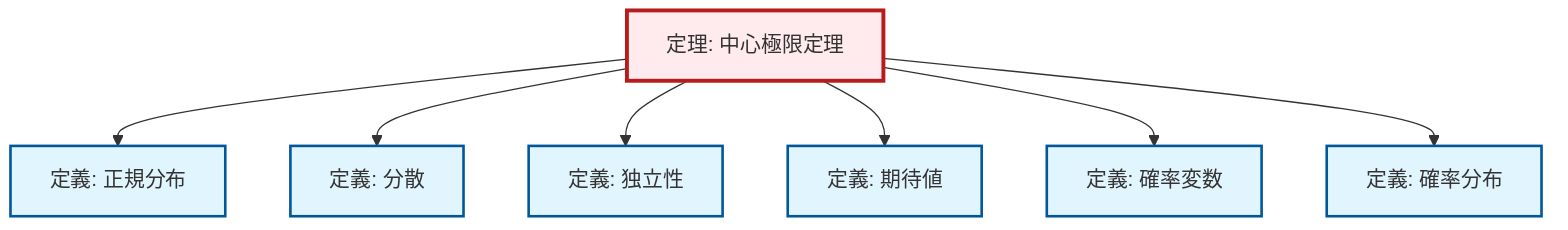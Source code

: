 graph TD
    classDef definition fill:#e1f5fe,stroke:#01579b,stroke-width:2px
    classDef theorem fill:#f3e5f5,stroke:#4a148c,stroke-width:2px
    classDef axiom fill:#fff3e0,stroke:#e65100,stroke-width:2px
    classDef example fill:#e8f5e9,stroke:#1b5e20,stroke-width:2px
    classDef current fill:#ffebee,stroke:#b71c1c,stroke-width:3px
    thm-central-limit["定理: 中心極限定理"]:::theorem
    def-expectation["定義: 期待値"]:::definition
    def-normal-distribution["定義: 正規分布"]:::definition
    def-random-variable["定義: 確率変数"]:::definition
    def-independence["定義: 独立性"]:::definition
    def-variance["定義: 分散"]:::definition
    def-probability-distribution["定義: 確率分布"]:::definition
    thm-central-limit --> def-normal-distribution
    thm-central-limit --> def-variance
    thm-central-limit --> def-independence
    thm-central-limit --> def-expectation
    thm-central-limit --> def-random-variable
    thm-central-limit --> def-probability-distribution
    class thm-central-limit current
